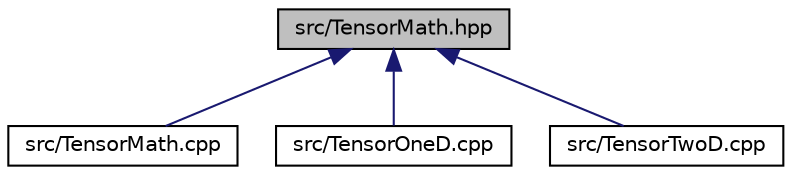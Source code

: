 digraph "src/TensorMath.hpp"
{
 // LATEX_PDF_SIZE
  edge [fontname="Helvetica",fontsize="10",labelfontname="Helvetica",labelfontsize="10"];
  node [fontname="Helvetica",fontsize="10",shape=record];
  Node1 [label="src/TensorMath.hpp",height=0.2,width=0.4,color="black", fillcolor="grey75", style="filled", fontcolor="black",tooltip=" "];
  Node1 -> Node2 [dir="back",color="midnightblue",fontsize="10",style="solid",fontname="Helvetica"];
  Node2 [label="src/TensorMath.cpp",height=0.2,width=0.4,color="black", fillcolor="white", style="filled",URL="$_tensor_math_8cpp.html",tooltip=" "];
  Node1 -> Node3 [dir="back",color="midnightblue",fontsize="10",style="solid",fontname="Helvetica"];
  Node3 [label="src/TensorOneD.cpp",height=0.2,width=0.4,color="black", fillcolor="white", style="filled",URL="$_tensor_one_d_8cpp.html",tooltip=" "];
  Node1 -> Node4 [dir="back",color="midnightblue",fontsize="10",style="solid",fontname="Helvetica"];
  Node4 [label="src/TensorTwoD.cpp",height=0.2,width=0.4,color="black", fillcolor="white", style="filled",URL="$_tensor_two_d_8cpp.html",tooltip=" "];
}
